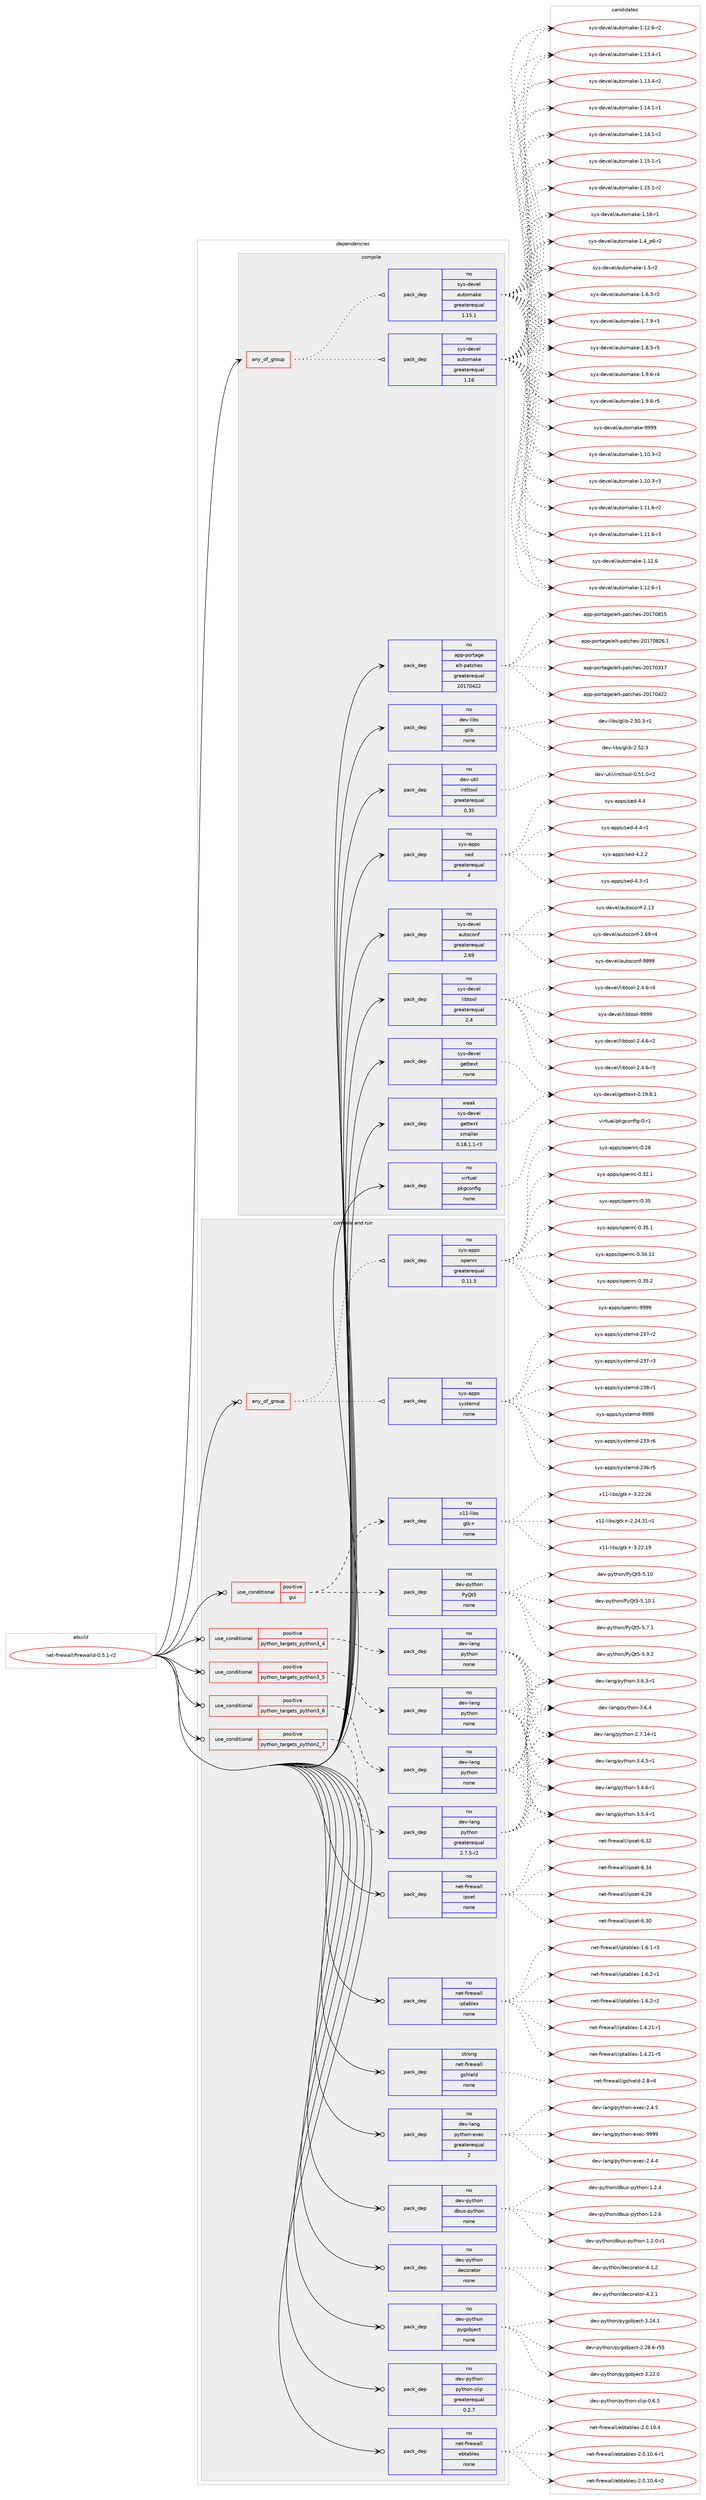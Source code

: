 digraph prolog {

# *************
# Graph options
# *************

newrank=true;
concentrate=true;
compound=true;
graph [rankdir=LR,fontname=Helvetica,fontsize=10,ranksep=1.5];#, ranksep=2.5, nodesep=0.2];
edge  [arrowhead=vee];
node  [fontname=Helvetica,fontsize=10];

# **********
# The ebuild
# **********

subgraph cluster_leftcol {
color=gray;
rank=same;
label=<<i>ebuild</i>>;
id [label="net-firewall/firewalld-0.5.1-r2", color=red, width=4, href="../net-firewall/firewalld-0.5.1-r2.svg"];
}

# ****************
# The dependencies
# ****************

subgraph cluster_midcol {
color=gray;
label=<<i>dependencies</i>>;
subgraph cluster_compile {
fillcolor="#eeeeee";
style=filled;
label=<<i>compile</i>>;
subgraph any7 {
dependency150 [label=<<TABLE BORDER="0" CELLBORDER="1" CELLSPACING="0" CELLPADDING="4"><TR><TD CELLPADDING="10">any_of_group</TD></TR></TABLE>>, shape=none, color=red];subgraph pack114 {
dependency151 [label=<<TABLE BORDER="0" CELLBORDER="1" CELLSPACING="0" CELLPADDING="4" WIDTH="220"><TR><TD ROWSPAN="6" CELLPADDING="30">pack_dep</TD></TR><TR><TD WIDTH="110">no</TD></TR><TR><TD>sys-devel</TD></TR><TR><TD>automake</TD></TR><TR><TD>greaterequal</TD></TR><TR><TD>1.16</TD></TR></TABLE>>, shape=none, color=blue];
}
dependency150:e -> dependency151:w [weight=20,style="dotted",arrowhead="oinv"];
subgraph pack115 {
dependency152 [label=<<TABLE BORDER="0" CELLBORDER="1" CELLSPACING="0" CELLPADDING="4" WIDTH="220"><TR><TD ROWSPAN="6" CELLPADDING="30">pack_dep</TD></TR><TR><TD WIDTH="110">no</TD></TR><TR><TD>sys-devel</TD></TR><TR><TD>automake</TD></TR><TR><TD>greaterequal</TD></TR><TR><TD>1.15.1</TD></TR></TABLE>>, shape=none, color=blue];
}
dependency150:e -> dependency152:w [weight=20,style="dotted",arrowhead="oinv"];
}
id:e -> dependency150:w [weight=20,style="solid",arrowhead="vee"];
subgraph pack116 {
dependency153 [label=<<TABLE BORDER="0" CELLBORDER="1" CELLSPACING="0" CELLPADDING="4" WIDTH="220"><TR><TD ROWSPAN="6" CELLPADDING="30">pack_dep</TD></TR><TR><TD WIDTH="110">no</TD></TR><TR><TD>app-portage</TD></TR><TR><TD>elt-patches</TD></TR><TR><TD>greaterequal</TD></TR><TR><TD>20170422</TD></TR></TABLE>>, shape=none, color=blue];
}
id:e -> dependency153:w [weight=20,style="solid",arrowhead="vee"];
subgraph pack117 {
dependency154 [label=<<TABLE BORDER="0" CELLBORDER="1" CELLSPACING="0" CELLPADDING="4" WIDTH="220"><TR><TD ROWSPAN="6" CELLPADDING="30">pack_dep</TD></TR><TR><TD WIDTH="110">no</TD></TR><TR><TD>dev-libs</TD></TR><TR><TD>glib</TD></TR><TR><TD>none</TD></TR><TR><TD></TD></TR></TABLE>>, shape=none, color=blue];
}
id:e -> dependency154:w [weight=20,style="solid",arrowhead="vee"];
subgraph pack118 {
dependency155 [label=<<TABLE BORDER="0" CELLBORDER="1" CELLSPACING="0" CELLPADDING="4" WIDTH="220"><TR><TD ROWSPAN="6" CELLPADDING="30">pack_dep</TD></TR><TR><TD WIDTH="110">no</TD></TR><TR><TD>dev-util</TD></TR><TR><TD>intltool</TD></TR><TR><TD>greaterequal</TD></TR><TR><TD>0.35</TD></TR></TABLE>>, shape=none, color=blue];
}
id:e -> dependency155:w [weight=20,style="solid",arrowhead="vee"];
subgraph pack119 {
dependency156 [label=<<TABLE BORDER="0" CELLBORDER="1" CELLSPACING="0" CELLPADDING="4" WIDTH="220"><TR><TD ROWSPAN="6" CELLPADDING="30">pack_dep</TD></TR><TR><TD WIDTH="110">no</TD></TR><TR><TD>sys-apps</TD></TR><TR><TD>sed</TD></TR><TR><TD>greaterequal</TD></TR><TR><TD>4</TD></TR></TABLE>>, shape=none, color=blue];
}
id:e -> dependency156:w [weight=20,style="solid",arrowhead="vee"];
subgraph pack120 {
dependency157 [label=<<TABLE BORDER="0" CELLBORDER="1" CELLSPACING="0" CELLPADDING="4" WIDTH="220"><TR><TD ROWSPAN="6" CELLPADDING="30">pack_dep</TD></TR><TR><TD WIDTH="110">no</TD></TR><TR><TD>sys-devel</TD></TR><TR><TD>autoconf</TD></TR><TR><TD>greaterequal</TD></TR><TR><TD>2.69</TD></TR></TABLE>>, shape=none, color=blue];
}
id:e -> dependency157:w [weight=20,style="solid",arrowhead="vee"];
subgraph pack121 {
dependency158 [label=<<TABLE BORDER="0" CELLBORDER="1" CELLSPACING="0" CELLPADDING="4" WIDTH="220"><TR><TD ROWSPAN="6" CELLPADDING="30">pack_dep</TD></TR><TR><TD WIDTH="110">no</TD></TR><TR><TD>sys-devel</TD></TR><TR><TD>gettext</TD></TR><TR><TD>none</TD></TR><TR><TD></TD></TR></TABLE>>, shape=none, color=blue];
}
id:e -> dependency158:w [weight=20,style="solid",arrowhead="vee"];
subgraph pack122 {
dependency159 [label=<<TABLE BORDER="0" CELLBORDER="1" CELLSPACING="0" CELLPADDING="4" WIDTH="220"><TR><TD ROWSPAN="6" CELLPADDING="30">pack_dep</TD></TR><TR><TD WIDTH="110">no</TD></TR><TR><TD>sys-devel</TD></TR><TR><TD>libtool</TD></TR><TR><TD>greaterequal</TD></TR><TR><TD>2.4</TD></TR></TABLE>>, shape=none, color=blue];
}
id:e -> dependency159:w [weight=20,style="solid",arrowhead="vee"];
subgraph pack123 {
dependency160 [label=<<TABLE BORDER="0" CELLBORDER="1" CELLSPACING="0" CELLPADDING="4" WIDTH="220"><TR><TD ROWSPAN="6" CELLPADDING="30">pack_dep</TD></TR><TR><TD WIDTH="110">no</TD></TR><TR><TD>virtual</TD></TR><TR><TD>pkgconfig</TD></TR><TR><TD>none</TD></TR><TR><TD></TD></TR></TABLE>>, shape=none, color=blue];
}
id:e -> dependency160:w [weight=20,style="solid",arrowhead="vee"];
subgraph pack124 {
dependency161 [label=<<TABLE BORDER="0" CELLBORDER="1" CELLSPACING="0" CELLPADDING="4" WIDTH="220"><TR><TD ROWSPAN="6" CELLPADDING="30">pack_dep</TD></TR><TR><TD WIDTH="110">weak</TD></TR><TR><TD>sys-devel</TD></TR><TR><TD>gettext</TD></TR><TR><TD>smaller</TD></TR><TR><TD>0.18.1.1-r3</TD></TR></TABLE>>, shape=none, color=blue];
}
id:e -> dependency161:w [weight=20,style="solid",arrowhead="vee"];
}
subgraph cluster_compileandrun {
fillcolor="#eeeeee";
style=filled;
label=<<i>compile and run</i>>;
subgraph any8 {
dependency162 [label=<<TABLE BORDER="0" CELLBORDER="1" CELLSPACING="0" CELLPADDING="4"><TR><TD CELLPADDING="10">any_of_group</TD></TR></TABLE>>, shape=none, color=red];subgraph pack125 {
dependency163 [label=<<TABLE BORDER="0" CELLBORDER="1" CELLSPACING="0" CELLPADDING="4" WIDTH="220"><TR><TD ROWSPAN="6" CELLPADDING="30">pack_dep</TD></TR><TR><TD WIDTH="110">no</TD></TR><TR><TD>sys-apps</TD></TR><TR><TD>openrc</TD></TR><TR><TD>greaterequal</TD></TR><TR><TD>0.11.5</TD></TR></TABLE>>, shape=none, color=blue];
}
dependency162:e -> dependency163:w [weight=20,style="dotted",arrowhead="oinv"];
subgraph pack126 {
dependency164 [label=<<TABLE BORDER="0" CELLBORDER="1" CELLSPACING="0" CELLPADDING="4" WIDTH="220"><TR><TD ROWSPAN="6" CELLPADDING="30">pack_dep</TD></TR><TR><TD WIDTH="110">no</TD></TR><TR><TD>sys-apps</TD></TR><TR><TD>systemd</TD></TR><TR><TD>none</TD></TR><TR><TD></TD></TR></TABLE>>, shape=none, color=blue];
}
dependency162:e -> dependency164:w [weight=20,style="dotted",arrowhead="oinv"];
}
id:e -> dependency162:w [weight=20,style="solid",arrowhead="odotvee"];
subgraph cond31 {
dependency165 [label=<<TABLE BORDER="0" CELLBORDER="1" CELLSPACING="0" CELLPADDING="4"><TR><TD ROWSPAN="3" CELLPADDING="10">use_conditional</TD></TR><TR><TD>positive</TD></TR><TR><TD>gui</TD></TR></TABLE>>, shape=none, color=red];
subgraph pack127 {
dependency166 [label=<<TABLE BORDER="0" CELLBORDER="1" CELLSPACING="0" CELLPADDING="4" WIDTH="220"><TR><TD ROWSPAN="6" CELLPADDING="30">pack_dep</TD></TR><TR><TD WIDTH="110">no</TD></TR><TR><TD>x11-libs</TD></TR><TR><TD>gtk+</TD></TR><TR><TD>none</TD></TR><TR><TD></TD></TR></TABLE>>, shape=none, color=blue];
}
dependency165:e -> dependency166:w [weight=20,style="dashed",arrowhead="vee"];
subgraph pack128 {
dependency167 [label=<<TABLE BORDER="0" CELLBORDER="1" CELLSPACING="0" CELLPADDING="4" WIDTH="220"><TR><TD ROWSPAN="6" CELLPADDING="30">pack_dep</TD></TR><TR><TD WIDTH="110">no</TD></TR><TR><TD>dev-python</TD></TR><TR><TD>PyQt5</TD></TR><TR><TD>none</TD></TR><TR><TD></TD></TR></TABLE>>, shape=none, color=blue];
}
dependency165:e -> dependency167:w [weight=20,style="dashed",arrowhead="vee"];
}
id:e -> dependency165:w [weight=20,style="solid",arrowhead="odotvee"];
subgraph cond32 {
dependency168 [label=<<TABLE BORDER="0" CELLBORDER="1" CELLSPACING="0" CELLPADDING="4"><TR><TD ROWSPAN="3" CELLPADDING="10">use_conditional</TD></TR><TR><TD>positive</TD></TR><TR><TD>python_targets_python2_7</TD></TR></TABLE>>, shape=none, color=red];
subgraph pack129 {
dependency169 [label=<<TABLE BORDER="0" CELLBORDER="1" CELLSPACING="0" CELLPADDING="4" WIDTH="220"><TR><TD ROWSPAN="6" CELLPADDING="30">pack_dep</TD></TR><TR><TD WIDTH="110">no</TD></TR><TR><TD>dev-lang</TD></TR><TR><TD>python</TD></TR><TR><TD>greaterequal</TD></TR><TR><TD>2.7.5-r2</TD></TR></TABLE>>, shape=none, color=blue];
}
dependency168:e -> dependency169:w [weight=20,style="dashed",arrowhead="vee"];
}
id:e -> dependency168:w [weight=20,style="solid",arrowhead="odotvee"];
subgraph cond33 {
dependency170 [label=<<TABLE BORDER="0" CELLBORDER="1" CELLSPACING="0" CELLPADDING="4"><TR><TD ROWSPAN="3" CELLPADDING="10">use_conditional</TD></TR><TR><TD>positive</TD></TR><TR><TD>python_targets_python3_4</TD></TR></TABLE>>, shape=none, color=red];
subgraph pack130 {
dependency171 [label=<<TABLE BORDER="0" CELLBORDER="1" CELLSPACING="0" CELLPADDING="4" WIDTH="220"><TR><TD ROWSPAN="6" CELLPADDING="30">pack_dep</TD></TR><TR><TD WIDTH="110">no</TD></TR><TR><TD>dev-lang</TD></TR><TR><TD>python</TD></TR><TR><TD>none</TD></TR><TR><TD></TD></TR></TABLE>>, shape=none, color=blue];
}
dependency170:e -> dependency171:w [weight=20,style="dashed",arrowhead="vee"];
}
id:e -> dependency170:w [weight=20,style="solid",arrowhead="odotvee"];
subgraph cond34 {
dependency172 [label=<<TABLE BORDER="0" CELLBORDER="1" CELLSPACING="0" CELLPADDING="4"><TR><TD ROWSPAN="3" CELLPADDING="10">use_conditional</TD></TR><TR><TD>positive</TD></TR><TR><TD>python_targets_python3_5</TD></TR></TABLE>>, shape=none, color=red];
subgraph pack131 {
dependency173 [label=<<TABLE BORDER="0" CELLBORDER="1" CELLSPACING="0" CELLPADDING="4" WIDTH="220"><TR><TD ROWSPAN="6" CELLPADDING="30">pack_dep</TD></TR><TR><TD WIDTH="110">no</TD></TR><TR><TD>dev-lang</TD></TR><TR><TD>python</TD></TR><TR><TD>none</TD></TR><TR><TD></TD></TR></TABLE>>, shape=none, color=blue];
}
dependency172:e -> dependency173:w [weight=20,style="dashed",arrowhead="vee"];
}
id:e -> dependency172:w [weight=20,style="solid",arrowhead="odotvee"];
subgraph cond35 {
dependency174 [label=<<TABLE BORDER="0" CELLBORDER="1" CELLSPACING="0" CELLPADDING="4"><TR><TD ROWSPAN="3" CELLPADDING="10">use_conditional</TD></TR><TR><TD>positive</TD></TR><TR><TD>python_targets_python3_6</TD></TR></TABLE>>, shape=none, color=red];
subgraph pack132 {
dependency175 [label=<<TABLE BORDER="0" CELLBORDER="1" CELLSPACING="0" CELLPADDING="4" WIDTH="220"><TR><TD ROWSPAN="6" CELLPADDING="30">pack_dep</TD></TR><TR><TD WIDTH="110">no</TD></TR><TR><TD>dev-lang</TD></TR><TR><TD>python</TD></TR><TR><TD>none</TD></TR><TR><TD></TD></TR></TABLE>>, shape=none, color=blue];
}
dependency174:e -> dependency175:w [weight=20,style="dashed",arrowhead="vee"];
}
id:e -> dependency174:w [weight=20,style="solid",arrowhead="odotvee"];
subgraph pack133 {
dependency176 [label=<<TABLE BORDER="0" CELLBORDER="1" CELLSPACING="0" CELLPADDING="4" WIDTH="220"><TR><TD ROWSPAN="6" CELLPADDING="30">pack_dep</TD></TR><TR><TD WIDTH="110">no</TD></TR><TR><TD>dev-lang</TD></TR><TR><TD>python-exec</TD></TR><TR><TD>greaterequal</TD></TR><TR><TD>2</TD></TR></TABLE>>, shape=none, color=blue];
}
id:e -> dependency176:w [weight=20,style="solid",arrowhead="odotvee"];
subgraph pack134 {
dependency177 [label=<<TABLE BORDER="0" CELLBORDER="1" CELLSPACING="0" CELLPADDING="4" WIDTH="220"><TR><TD ROWSPAN="6" CELLPADDING="30">pack_dep</TD></TR><TR><TD WIDTH="110">no</TD></TR><TR><TD>dev-python</TD></TR><TR><TD>dbus-python</TD></TR><TR><TD>none</TD></TR><TR><TD></TD></TR></TABLE>>, shape=none, color=blue];
}
id:e -> dependency177:w [weight=20,style="solid",arrowhead="odotvee"];
subgraph pack135 {
dependency178 [label=<<TABLE BORDER="0" CELLBORDER="1" CELLSPACING="0" CELLPADDING="4" WIDTH="220"><TR><TD ROWSPAN="6" CELLPADDING="30">pack_dep</TD></TR><TR><TD WIDTH="110">no</TD></TR><TR><TD>dev-python</TD></TR><TR><TD>decorator</TD></TR><TR><TD>none</TD></TR><TR><TD></TD></TR></TABLE>>, shape=none, color=blue];
}
id:e -> dependency178:w [weight=20,style="solid",arrowhead="odotvee"];
subgraph pack136 {
dependency179 [label=<<TABLE BORDER="0" CELLBORDER="1" CELLSPACING="0" CELLPADDING="4" WIDTH="220"><TR><TD ROWSPAN="6" CELLPADDING="30">pack_dep</TD></TR><TR><TD WIDTH="110">no</TD></TR><TR><TD>dev-python</TD></TR><TR><TD>pygobject</TD></TR><TR><TD>none</TD></TR><TR><TD></TD></TR></TABLE>>, shape=none, color=blue];
}
id:e -> dependency179:w [weight=20,style="solid",arrowhead="odotvee"];
subgraph pack137 {
dependency180 [label=<<TABLE BORDER="0" CELLBORDER="1" CELLSPACING="0" CELLPADDING="4" WIDTH="220"><TR><TD ROWSPAN="6" CELLPADDING="30">pack_dep</TD></TR><TR><TD WIDTH="110">no</TD></TR><TR><TD>dev-python</TD></TR><TR><TD>python-slip</TD></TR><TR><TD>greaterequal</TD></TR><TR><TD>0.2.7</TD></TR></TABLE>>, shape=none, color=blue];
}
id:e -> dependency180:w [weight=20,style="solid",arrowhead="odotvee"];
subgraph pack138 {
dependency181 [label=<<TABLE BORDER="0" CELLBORDER="1" CELLSPACING="0" CELLPADDING="4" WIDTH="220"><TR><TD ROWSPAN="6" CELLPADDING="30">pack_dep</TD></TR><TR><TD WIDTH="110">no</TD></TR><TR><TD>net-firewall</TD></TR><TR><TD>ebtables</TD></TR><TR><TD>none</TD></TR><TR><TD></TD></TR></TABLE>>, shape=none, color=blue];
}
id:e -> dependency181:w [weight=20,style="solid",arrowhead="odotvee"];
subgraph pack139 {
dependency182 [label=<<TABLE BORDER="0" CELLBORDER="1" CELLSPACING="0" CELLPADDING="4" WIDTH="220"><TR><TD ROWSPAN="6" CELLPADDING="30">pack_dep</TD></TR><TR><TD WIDTH="110">no</TD></TR><TR><TD>net-firewall</TD></TR><TR><TD>ipset</TD></TR><TR><TD>none</TD></TR><TR><TD></TD></TR></TABLE>>, shape=none, color=blue];
}
id:e -> dependency182:w [weight=20,style="solid",arrowhead="odotvee"];
subgraph pack140 {
dependency183 [label=<<TABLE BORDER="0" CELLBORDER="1" CELLSPACING="0" CELLPADDING="4" WIDTH="220"><TR><TD ROWSPAN="6" CELLPADDING="30">pack_dep</TD></TR><TR><TD WIDTH="110">no</TD></TR><TR><TD>net-firewall</TD></TR><TR><TD>iptables</TD></TR><TR><TD>none</TD></TR><TR><TD></TD></TR></TABLE>>, shape=none, color=blue];
}
id:e -> dependency183:w [weight=20,style="solid",arrowhead="odotvee"];
subgraph pack141 {
dependency184 [label=<<TABLE BORDER="0" CELLBORDER="1" CELLSPACING="0" CELLPADDING="4" WIDTH="220"><TR><TD ROWSPAN="6" CELLPADDING="30">pack_dep</TD></TR><TR><TD WIDTH="110">strong</TD></TR><TR><TD>net-firewall</TD></TR><TR><TD>gshield</TD></TR><TR><TD>none</TD></TR><TR><TD></TD></TR></TABLE>>, shape=none, color=blue];
}
id:e -> dependency184:w [weight=20,style="solid",arrowhead="odotvee"];
}
subgraph cluster_run {
fillcolor="#eeeeee";
style=filled;
label=<<i>run</i>>;
}
}

# **************
# The candidates
# **************

subgraph cluster_choices {
rank=same;
color=gray;
label=<<i>candidates</i>>;

subgraph choice114 {
color=black;
nodesep=1;
choice11512111545100101118101108479711711611110997107101454946494846514511450 [label="sys-devel/automake-1.10.3-r2", color=red, width=4,href="../sys-devel/automake-1.10.3-r2.svg"];
choice11512111545100101118101108479711711611110997107101454946494846514511451 [label="sys-devel/automake-1.10.3-r3", color=red, width=4,href="../sys-devel/automake-1.10.3-r3.svg"];
choice11512111545100101118101108479711711611110997107101454946494946544511450 [label="sys-devel/automake-1.11.6-r2", color=red, width=4,href="../sys-devel/automake-1.11.6-r2.svg"];
choice11512111545100101118101108479711711611110997107101454946494946544511451 [label="sys-devel/automake-1.11.6-r3", color=red, width=4,href="../sys-devel/automake-1.11.6-r3.svg"];
choice1151211154510010111810110847971171161111099710710145494649504654 [label="sys-devel/automake-1.12.6", color=red, width=4,href="../sys-devel/automake-1.12.6.svg"];
choice11512111545100101118101108479711711611110997107101454946495046544511449 [label="sys-devel/automake-1.12.6-r1", color=red, width=4,href="../sys-devel/automake-1.12.6-r1.svg"];
choice11512111545100101118101108479711711611110997107101454946495046544511450 [label="sys-devel/automake-1.12.6-r2", color=red, width=4,href="../sys-devel/automake-1.12.6-r2.svg"];
choice11512111545100101118101108479711711611110997107101454946495146524511449 [label="sys-devel/automake-1.13.4-r1", color=red, width=4,href="../sys-devel/automake-1.13.4-r1.svg"];
choice11512111545100101118101108479711711611110997107101454946495146524511450 [label="sys-devel/automake-1.13.4-r2", color=red, width=4,href="../sys-devel/automake-1.13.4-r2.svg"];
choice11512111545100101118101108479711711611110997107101454946495246494511449 [label="sys-devel/automake-1.14.1-r1", color=red, width=4,href="../sys-devel/automake-1.14.1-r1.svg"];
choice11512111545100101118101108479711711611110997107101454946495246494511450 [label="sys-devel/automake-1.14.1-r2", color=red, width=4,href="../sys-devel/automake-1.14.1-r2.svg"];
choice11512111545100101118101108479711711611110997107101454946495346494511449 [label="sys-devel/automake-1.15.1-r1", color=red, width=4,href="../sys-devel/automake-1.15.1-r1.svg"];
choice11512111545100101118101108479711711611110997107101454946495346494511450 [label="sys-devel/automake-1.15.1-r2", color=red, width=4,href="../sys-devel/automake-1.15.1-r2.svg"];
choice1151211154510010111810110847971171161111099710710145494649544511449 [label="sys-devel/automake-1.16-r1", color=red, width=4,href="../sys-devel/automake-1.16-r1.svg"];
choice115121115451001011181011084797117116111109971071014549465295112544511450 [label="sys-devel/automake-1.4_p6-r2", color=red, width=4,href="../sys-devel/automake-1.4_p6-r2.svg"];
choice11512111545100101118101108479711711611110997107101454946534511450 [label="sys-devel/automake-1.5-r2", color=red, width=4,href="../sys-devel/automake-1.5-r2.svg"];
choice115121115451001011181011084797117116111109971071014549465446514511450 [label="sys-devel/automake-1.6.3-r2", color=red, width=4,href="../sys-devel/automake-1.6.3-r2.svg"];
choice115121115451001011181011084797117116111109971071014549465546574511451 [label="sys-devel/automake-1.7.9-r3", color=red, width=4,href="../sys-devel/automake-1.7.9-r3.svg"];
choice115121115451001011181011084797117116111109971071014549465646534511453 [label="sys-devel/automake-1.8.5-r5", color=red, width=4,href="../sys-devel/automake-1.8.5-r5.svg"];
choice115121115451001011181011084797117116111109971071014549465746544511452 [label="sys-devel/automake-1.9.6-r4", color=red, width=4,href="../sys-devel/automake-1.9.6-r4.svg"];
choice115121115451001011181011084797117116111109971071014549465746544511453 [label="sys-devel/automake-1.9.6-r5", color=red, width=4,href="../sys-devel/automake-1.9.6-r5.svg"];
choice115121115451001011181011084797117116111109971071014557575757 [label="sys-devel/automake-9999", color=red, width=4,href="../sys-devel/automake-9999.svg"];
dependency151:e -> choice11512111545100101118101108479711711611110997107101454946494846514511450:w [style=dotted,weight="100"];
dependency151:e -> choice11512111545100101118101108479711711611110997107101454946494846514511451:w [style=dotted,weight="100"];
dependency151:e -> choice11512111545100101118101108479711711611110997107101454946494946544511450:w [style=dotted,weight="100"];
dependency151:e -> choice11512111545100101118101108479711711611110997107101454946494946544511451:w [style=dotted,weight="100"];
dependency151:e -> choice1151211154510010111810110847971171161111099710710145494649504654:w [style=dotted,weight="100"];
dependency151:e -> choice11512111545100101118101108479711711611110997107101454946495046544511449:w [style=dotted,weight="100"];
dependency151:e -> choice11512111545100101118101108479711711611110997107101454946495046544511450:w [style=dotted,weight="100"];
dependency151:e -> choice11512111545100101118101108479711711611110997107101454946495146524511449:w [style=dotted,weight="100"];
dependency151:e -> choice11512111545100101118101108479711711611110997107101454946495146524511450:w [style=dotted,weight="100"];
dependency151:e -> choice11512111545100101118101108479711711611110997107101454946495246494511449:w [style=dotted,weight="100"];
dependency151:e -> choice11512111545100101118101108479711711611110997107101454946495246494511450:w [style=dotted,weight="100"];
dependency151:e -> choice11512111545100101118101108479711711611110997107101454946495346494511449:w [style=dotted,weight="100"];
dependency151:e -> choice11512111545100101118101108479711711611110997107101454946495346494511450:w [style=dotted,weight="100"];
dependency151:e -> choice1151211154510010111810110847971171161111099710710145494649544511449:w [style=dotted,weight="100"];
dependency151:e -> choice115121115451001011181011084797117116111109971071014549465295112544511450:w [style=dotted,weight="100"];
dependency151:e -> choice11512111545100101118101108479711711611110997107101454946534511450:w [style=dotted,weight="100"];
dependency151:e -> choice115121115451001011181011084797117116111109971071014549465446514511450:w [style=dotted,weight="100"];
dependency151:e -> choice115121115451001011181011084797117116111109971071014549465546574511451:w [style=dotted,weight="100"];
dependency151:e -> choice115121115451001011181011084797117116111109971071014549465646534511453:w [style=dotted,weight="100"];
dependency151:e -> choice115121115451001011181011084797117116111109971071014549465746544511452:w [style=dotted,weight="100"];
dependency151:e -> choice115121115451001011181011084797117116111109971071014549465746544511453:w [style=dotted,weight="100"];
dependency151:e -> choice115121115451001011181011084797117116111109971071014557575757:w [style=dotted,weight="100"];
}
subgraph choice115 {
color=black;
nodesep=1;
choice11512111545100101118101108479711711611110997107101454946494846514511450 [label="sys-devel/automake-1.10.3-r2", color=red, width=4,href="../sys-devel/automake-1.10.3-r2.svg"];
choice11512111545100101118101108479711711611110997107101454946494846514511451 [label="sys-devel/automake-1.10.3-r3", color=red, width=4,href="../sys-devel/automake-1.10.3-r3.svg"];
choice11512111545100101118101108479711711611110997107101454946494946544511450 [label="sys-devel/automake-1.11.6-r2", color=red, width=4,href="../sys-devel/automake-1.11.6-r2.svg"];
choice11512111545100101118101108479711711611110997107101454946494946544511451 [label="sys-devel/automake-1.11.6-r3", color=red, width=4,href="../sys-devel/automake-1.11.6-r3.svg"];
choice1151211154510010111810110847971171161111099710710145494649504654 [label="sys-devel/automake-1.12.6", color=red, width=4,href="../sys-devel/automake-1.12.6.svg"];
choice11512111545100101118101108479711711611110997107101454946495046544511449 [label="sys-devel/automake-1.12.6-r1", color=red, width=4,href="../sys-devel/automake-1.12.6-r1.svg"];
choice11512111545100101118101108479711711611110997107101454946495046544511450 [label="sys-devel/automake-1.12.6-r2", color=red, width=4,href="../sys-devel/automake-1.12.6-r2.svg"];
choice11512111545100101118101108479711711611110997107101454946495146524511449 [label="sys-devel/automake-1.13.4-r1", color=red, width=4,href="../sys-devel/automake-1.13.4-r1.svg"];
choice11512111545100101118101108479711711611110997107101454946495146524511450 [label="sys-devel/automake-1.13.4-r2", color=red, width=4,href="../sys-devel/automake-1.13.4-r2.svg"];
choice11512111545100101118101108479711711611110997107101454946495246494511449 [label="sys-devel/automake-1.14.1-r1", color=red, width=4,href="../sys-devel/automake-1.14.1-r1.svg"];
choice11512111545100101118101108479711711611110997107101454946495246494511450 [label="sys-devel/automake-1.14.1-r2", color=red, width=4,href="../sys-devel/automake-1.14.1-r2.svg"];
choice11512111545100101118101108479711711611110997107101454946495346494511449 [label="sys-devel/automake-1.15.1-r1", color=red, width=4,href="../sys-devel/automake-1.15.1-r1.svg"];
choice11512111545100101118101108479711711611110997107101454946495346494511450 [label="sys-devel/automake-1.15.1-r2", color=red, width=4,href="../sys-devel/automake-1.15.1-r2.svg"];
choice1151211154510010111810110847971171161111099710710145494649544511449 [label="sys-devel/automake-1.16-r1", color=red, width=4,href="../sys-devel/automake-1.16-r1.svg"];
choice115121115451001011181011084797117116111109971071014549465295112544511450 [label="sys-devel/automake-1.4_p6-r2", color=red, width=4,href="../sys-devel/automake-1.4_p6-r2.svg"];
choice11512111545100101118101108479711711611110997107101454946534511450 [label="sys-devel/automake-1.5-r2", color=red, width=4,href="../sys-devel/automake-1.5-r2.svg"];
choice115121115451001011181011084797117116111109971071014549465446514511450 [label="sys-devel/automake-1.6.3-r2", color=red, width=4,href="../sys-devel/automake-1.6.3-r2.svg"];
choice115121115451001011181011084797117116111109971071014549465546574511451 [label="sys-devel/automake-1.7.9-r3", color=red, width=4,href="../sys-devel/automake-1.7.9-r3.svg"];
choice115121115451001011181011084797117116111109971071014549465646534511453 [label="sys-devel/automake-1.8.5-r5", color=red, width=4,href="../sys-devel/automake-1.8.5-r5.svg"];
choice115121115451001011181011084797117116111109971071014549465746544511452 [label="sys-devel/automake-1.9.6-r4", color=red, width=4,href="../sys-devel/automake-1.9.6-r4.svg"];
choice115121115451001011181011084797117116111109971071014549465746544511453 [label="sys-devel/automake-1.9.6-r5", color=red, width=4,href="../sys-devel/automake-1.9.6-r5.svg"];
choice115121115451001011181011084797117116111109971071014557575757 [label="sys-devel/automake-9999", color=red, width=4,href="../sys-devel/automake-9999.svg"];
dependency152:e -> choice11512111545100101118101108479711711611110997107101454946494846514511450:w [style=dotted,weight="100"];
dependency152:e -> choice11512111545100101118101108479711711611110997107101454946494846514511451:w [style=dotted,weight="100"];
dependency152:e -> choice11512111545100101118101108479711711611110997107101454946494946544511450:w [style=dotted,weight="100"];
dependency152:e -> choice11512111545100101118101108479711711611110997107101454946494946544511451:w [style=dotted,weight="100"];
dependency152:e -> choice1151211154510010111810110847971171161111099710710145494649504654:w [style=dotted,weight="100"];
dependency152:e -> choice11512111545100101118101108479711711611110997107101454946495046544511449:w [style=dotted,weight="100"];
dependency152:e -> choice11512111545100101118101108479711711611110997107101454946495046544511450:w [style=dotted,weight="100"];
dependency152:e -> choice11512111545100101118101108479711711611110997107101454946495146524511449:w [style=dotted,weight="100"];
dependency152:e -> choice11512111545100101118101108479711711611110997107101454946495146524511450:w [style=dotted,weight="100"];
dependency152:e -> choice11512111545100101118101108479711711611110997107101454946495246494511449:w [style=dotted,weight="100"];
dependency152:e -> choice11512111545100101118101108479711711611110997107101454946495246494511450:w [style=dotted,weight="100"];
dependency152:e -> choice11512111545100101118101108479711711611110997107101454946495346494511449:w [style=dotted,weight="100"];
dependency152:e -> choice11512111545100101118101108479711711611110997107101454946495346494511450:w [style=dotted,weight="100"];
dependency152:e -> choice1151211154510010111810110847971171161111099710710145494649544511449:w [style=dotted,weight="100"];
dependency152:e -> choice115121115451001011181011084797117116111109971071014549465295112544511450:w [style=dotted,weight="100"];
dependency152:e -> choice11512111545100101118101108479711711611110997107101454946534511450:w [style=dotted,weight="100"];
dependency152:e -> choice115121115451001011181011084797117116111109971071014549465446514511450:w [style=dotted,weight="100"];
dependency152:e -> choice115121115451001011181011084797117116111109971071014549465546574511451:w [style=dotted,weight="100"];
dependency152:e -> choice115121115451001011181011084797117116111109971071014549465646534511453:w [style=dotted,weight="100"];
dependency152:e -> choice115121115451001011181011084797117116111109971071014549465746544511452:w [style=dotted,weight="100"];
dependency152:e -> choice115121115451001011181011084797117116111109971071014549465746544511453:w [style=dotted,weight="100"];
dependency152:e -> choice115121115451001011181011084797117116111109971071014557575757:w [style=dotted,weight="100"];
}
subgraph choice116 {
color=black;
nodesep=1;
choice97112112451121111141169710310147101108116451129711699104101115455048495548514955 [label="app-portage/elt-patches-20170317", color=red, width=4,href="../app-portage/elt-patches-20170317.svg"];
choice97112112451121111141169710310147101108116451129711699104101115455048495548525050 [label="app-portage/elt-patches-20170422", color=red, width=4,href="../app-portage/elt-patches-20170422.svg"];
choice97112112451121111141169710310147101108116451129711699104101115455048495548564953 [label="app-portage/elt-patches-20170815", color=red, width=4,href="../app-portage/elt-patches-20170815.svg"];
choice971121124511211111411697103101471011081164511297116991041011154550484955485650544649 [label="app-portage/elt-patches-20170826.1", color=red, width=4,href="../app-portage/elt-patches-20170826.1.svg"];
dependency153:e -> choice97112112451121111141169710310147101108116451129711699104101115455048495548514955:w [style=dotted,weight="100"];
dependency153:e -> choice97112112451121111141169710310147101108116451129711699104101115455048495548525050:w [style=dotted,weight="100"];
dependency153:e -> choice97112112451121111141169710310147101108116451129711699104101115455048495548564953:w [style=dotted,weight="100"];
dependency153:e -> choice971121124511211111411697103101471011081164511297116991041011154550484955485650544649:w [style=dotted,weight="100"];
}
subgraph choice117 {
color=black;
nodesep=1;
choice10010111845108105981154710310810598455046534846514511449 [label="dev-libs/glib-2.50.3-r1", color=red, width=4,href="../dev-libs/glib-2.50.3-r1.svg"];
choice1001011184510810598115471031081059845504653504651 [label="dev-libs/glib-2.52.3", color=red, width=4,href="../dev-libs/glib-2.52.3.svg"];
dependency154:e -> choice10010111845108105981154710310810598455046534846514511449:w [style=dotted,weight="100"];
dependency154:e -> choice1001011184510810598115471031081059845504653504651:w [style=dotted,weight="100"];
}
subgraph choice118 {
color=black;
nodesep=1;
choice1001011184511711610510847105110116108116111111108454846534946484511450 [label="dev-util/intltool-0.51.0-r2", color=red, width=4,href="../dev-util/intltool-0.51.0-r2.svg"];
dependency155:e -> choice1001011184511711610510847105110116108116111111108454846534946484511450:w [style=dotted,weight="100"];
}
subgraph choice119 {
color=black;
nodesep=1;
choice115121115459711211211547115101100455246504650 [label="sys-apps/sed-4.2.2", color=red, width=4,href="../sys-apps/sed-4.2.2.svg"];
choice115121115459711211211547115101100455246514511449 [label="sys-apps/sed-4.3-r1", color=red, width=4,href="../sys-apps/sed-4.3-r1.svg"];
choice11512111545971121121154711510110045524652 [label="sys-apps/sed-4.4", color=red, width=4,href="../sys-apps/sed-4.4.svg"];
choice115121115459711211211547115101100455246524511449 [label="sys-apps/sed-4.4-r1", color=red, width=4,href="../sys-apps/sed-4.4-r1.svg"];
dependency156:e -> choice115121115459711211211547115101100455246504650:w [style=dotted,weight="100"];
dependency156:e -> choice115121115459711211211547115101100455246514511449:w [style=dotted,weight="100"];
dependency156:e -> choice11512111545971121121154711510110045524652:w [style=dotted,weight="100"];
dependency156:e -> choice115121115459711211211547115101100455246524511449:w [style=dotted,weight="100"];
}
subgraph choice120 {
color=black;
nodesep=1;
choice115121115451001011181011084797117116111991111101024550464951 [label="sys-devel/autoconf-2.13", color=red, width=4,href="../sys-devel/autoconf-2.13.svg"];
choice1151211154510010111810110847971171161119911111010245504654574511452 [label="sys-devel/autoconf-2.69-r4", color=red, width=4,href="../sys-devel/autoconf-2.69-r4.svg"];
choice115121115451001011181011084797117116111991111101024557575757 [label="sys-devel/autoconf-9999", color=red, width=4,href="../sys-devel/autoconf-9999.svg"];
dependency157:e -> choice115121115451001011181011084797117116111991111101024550464951:w [style=dotted,weight="100"];
dependency157:e -> choice1151211154510010111810110847971171161119911111010245504654574511452:w [style=dotted,weight="100"];
dependency157:e -> choice115121115451001011181011084797117116111991111101024557575757:w [style=dotted,weight="100"];
}
subgraph choice121 {
color=black;
nodesep=1;
choice1151211154510010111810110847103101116116101120116454846495746564649 [label="sys-devel/gettext-0.19.8.1", color=red, width=4,href="../sys-devel/gettext-0.19.8.1.svg"];
dependency158:e -> choice1151211154510010111810110847103101116116101120116454846495746564649:w [style=dotted,weight="100"];
}
subgraph choice122 {
color=black;
nodesep=1;
choice1151211154510010111810110847108105981161111111084550465246544511450 [label="sys-devel/libtool-2.4.6-r2", color=red, width=4,href="../sys-devel/libtool-2.4.6-r2.svg"];
choice1151211154510010111810110847108105981161111111084550465246544511451 [label="sys-devel/libtool-2.4.6-r3", color=red, width=4,href="../sys-devel/libtool-2.4.6-r3.svg"];
choice1151211154510010111810110847108105981161111111084550465246544511452 [label="sys-devel/libtool-2.4.6-r4", color=red, width=4,href="../sys-devel/libtool-2.4.6-r4.svg"];
choice1151211154510010111810110847108105981161111111084557575757 [label="sys-devel/libtool-9999", color=red, width=4,href="../sys-devel/libtool-9999.svg"];
dependency159:e -> choice1151211154510010111810110847108105981161111111084550465246544511450:w [style=dotted,weight="100"];
dependency159:e -> choice1151211154510010111810110847108105981161111111084550465246544511451:w [style=dotted,weight="100"];
dependency159:e -> choice1151211154510010111810110847108105981161111111084550465246544511452:w [style=dotted,weight="100"];
dependency159:e -> choice1151211154510010111810110847108105981161111111084557575757:w [style=dotted,weight="100"];
}
subgraph choice123 {
color=black;
nodesep=1;
choice11810511411611797108471121071039911111010210510345484511449 [label="virtual/pkgconfig-0-r1", color=red, width=4,href="../virtual/pkgconfig-0-r1.svg"];
dependency160:e -> choice11810511411611797108471121071039911111010210510345484511449:w [style=dotted,weight="100"];
}
subgraph choice124 {
color=black;
nodesep=1;
choice1151211154510010111810110847103101116116101120116454846495746564649 [label="sys-devel/gettext-0.19.8.1", color=red, width=4,href="../sys-devel/gettext-0.19.8.1.svg"];
dependency161:e -> choice1151211154510010111810110847103101116116101120116454846495746564649:w [style=dotted,weight="100"];
}
subgraph choice125 {
color=black;
nodesep=1;
choice115121115459711211211547111112101110114994548465056 [label="sys-apps/openrc-0.28", color=red, width=4,href="../sys-apps/openrc-0.28.svg"];
choice1151211154597112112115471111121011101149945484651504649 [label="sys-apps/openrc-0.32.1", color=red, width=4,href="../sys-apps/openrc-0.32.1.svg"];
choice115121115459711211211547111112101110114994548465153 [label="sys-apps/openrc-0.35", color=red, width=4,href="../sys-apps/openrc-0.35.svg"];
choice1151211154597112112115471111121011101149945484651534649 [label="sys-apps/openrc-0.35.1", color=red, width=4,href="../sys-apps/openrc-0.35.1.svg"];
choice115121115459711211211547111112101110114994548465152464949 [label="sys-apps/openrc-0.34.11", color=red, width=4,href="../sys-apps/openrc-0.34.11.svg"];
choice1151211154597112112115471111121011101149945484651534650 [label="sys-apps/openrc-0.35.2", color=red, width=4,href="../sys-apps/openrc-0.35.2.svg"];
choice115121115459711211211547111112101110114994557575757 [label="sys-apps/openrc-9999", color=red, width=4,href="../sys-apps/openrc-9999.svg"];
dependency163:e -> choice115121115459711211211547111112101110114994548465056:w [style=dotted,weight="100"];
dependency163:e -> choice1151211154597112112115471111121011101149945484651504649:w [style=dotted,weight="100"];
dependency163:e -> choice115121115459711211211547111112101110114994548465153:w [style=dotted,weight="100"];
dependency163:e -> choice1151211154597112112115471111121011101149945484651534649:w [style=dotted,weight="100"];
dependency163:e -> choice115121115459711211211547111112101110114994548465152464949:w [style=dotted,weight="100"];
dependency163:e -> choice1151211154597112112115471111121011101149945484651534650:w [style=dotted,weight="100"];
dependency163:e -> choice115121115459711211211547111112101110114994557575757:w [style=dotted,weight="100"];
}
subgraph choice126 {
color=black;
nodesep=1;
choice115121115459711211211547115121115116101109100455051514511454 [label="sys-apps/systemd-233-r6", color=red, width=4,href="../sys-apps/systemd-233-r6.svg"];
choice115121115459711211211547115121115116101109100455051544511453 [label="sys-apps/systemd-236-r5", color=red, width=4,href="../sys-apps/systemd-236-r5.svg"];
choice115121115459711211211547115121115116101109100455051554511450 [label="sys-apps/systemd-237-r2", color=red, width=4,href="../sys-apps/systemd-237-r2.svg"];
choice115121115459711211211547115121115116101109100455051554511451 [label="sys-apps/systemd-237-r3", color=red, width=4,href="../sys-apps/systemd-237-r3.svg"];
choice115121115459711211211547115121115116101109100455051564511449 [label="sys-apps/systemd-238-r1", color=red, width=4,href="../sys-apps/systemd-238-r1.svg"];
choice1151211154597112112115471151211151161011091004557575757 [label="sys-apps/systemd-9999", color=red, width=4,href="../sys-apps/systemd-9999.svg"];
dependency164:e -> choice115121115459711211211547115121115116101109100455051514511454:w [style=dotted,weight="100"];
dependency164:e -> choice115121115459711211211547115121115116101109100455051544511453:w [style=dotted,weight="100"];
dependency164:e -> choice115121115459711211211547115121115116101109100455051554511450:w [style=dotted,weight="100"];
dependency164:e -> choice115121115459711211211547115121115116101109100455051554511451:w [style=dotted,weight="100"];
dependency164:e -> choice115121115459711211211547115121115116101109100455051564511449:w [style=dotted,weight="100"];
dependency164:e -> choice1151211154597112112115471151211151161011091004557575757:w [style=dotted,weight="100"];
}
subgraph choice127 {
color=black;
nodesep=1;
choice12049494510810598115471031161074345504650524651494511449 [label="x11-libs/gtk+-2.24.31-r1", color=red, width=4,href="../x11-libs/gtk+-2.24.31-r1.svg"];
choice1204949451081059811547103116107434551465050464957 [label="x11-libs/gtk+-3.22.19", color=red, width=4,href="../x11-libs/gtk+-3.22.19.svg"];
choice1204949451081059811547103116107434551465050465054 [label="x11-libs/gtk+-3.22.26", color=red, width=4,href="../x11-libs/gtk+-3.22.26.svg"];
dependency166:e -> choice12049494510810598115471031161074345504650524651494511449:w [style=dotted,weight="100"];
dependency166:e -> choice1204949451081059811547103116107434551465050464957:w [style=dotted,weight="100"];
dependency166:e -> choice1204949451081059811547103116107434551465050465054:w [style=dotted,weight="100"];
}
subgraph choice128 {
color=black;
nodesep=1;
choice10010111845112121116104111110478012181116534553464948 [label="dev-python/PyQt5-5.10", color=red, width=4,href="../dev-python/PyQt5-5.10.svg"];
choice100101118451121211161041111104780121811165345534649484649 [label="dev-python/PyQt5-5.10.1", color=red, width=4,href="../dev-python/PyQt5-5.10.1.svg"];
choice1001011184511212111610411111047801218111653455346554649 [label="dev-python/PyQt5-5.7.1", color=red, width=4,href="../dev-python/PyQt5-5.7.1.svg"];
choice1001011184511212111610411111047801218111653455346574650 [label="dev-python/PyQt5-5.9.2", color=red, width=4,href="../dev-python/PyQt5-5.9.2.svg"];
dependency167:e -> choice10010111845112121116104111110478012181116534553464948:w [style=dotted,weight="100"];
dependency167:e -> choice100101118451121211161041111104780121811165345534649484649:w [style=dotted,weight="100"];
dependency167:e -> choice1001011184511212111610411111047801218111653455346554649:w [style=dotted,weight="100"];
dependency167:e -> choice1001011184511212111610411111047801218111653455346574650:w [style=dotted,weight="100"];
}
subgraph choice129 {
color=black;
nodesep=1;
choice100101118451089711010347112121116104111110455046554649524511449 [label="dev-lang/python-2.7.14-r1", color=red, width=4,href="../dev-lang/python-2.7.14-r1.svg"];
choice1001011184510897110103471121211161041111104551465246534511449 [label="dev-lang/python-3.4.5-r1", color=red, width=4,href="../dev-lang/python-3.4.5-r1.svg"];
choice1001011184510897110103471121211161041111104551465246544511449 [label="dev-lang/python-3.4.6-r1", color=red, width=4,href="../dev-lang/python-3.4.6-r1.svg"];
choice1001011184510897110103471121211161041111104551465346524511449 [label="dev-lang/python-3.5.4-r1", color=red, width=4,href="../dev-lang/python-3.5.4-r1.svg"];
choice1001011184510897110103471121211161041111104551465446514511449 [label="dev-lang/python-3.6.3-r1", color=red, width=4,href="../dev-lang/python-3.6.3-r1.svg"];
choice100101118451089711010347112121116104111110455146544652 [label="dev-lang/python-3.6.4", color=red, width=4,href="../dev-lang/python-3.6.4.svg"];
dependency169:e -> choice100101118451089711010347112121116104111110455046554649524511449:w [style=dotted,weight="100"];
dependency169:e -> choice1001011184510897110103471121211161041111104551465246534511449:w [style=dotted,weight="100"];
dependency169:e -> choice1001011184510897110103471121211161041111104551465246544511449:w [style=dotted,weight="100"];
dependency169:e -> choice1001011184510897110103471121211161041111104551465346524511449:w [style=dotted,weight="100"];
dependency169:e -> choice1001011184510897110103471121211161041111104551465446514511449:w [style=dotted,weight="100"];
dependency169:e -> choice100101118451089711010347112121116104111110455146544652:w [style=dotted,weight="100"];
}
subgraph choice130 {
color=black;
nodesep=1;
choice100101118451089711010347112121116104111110455046554649524511449 [label="dev-lang/python-2.7.14-r1", color=red, width=4,href="../dev-lang/python-2.7.14-r1.svg"];
choice1001011184510897110103471121211161041111104551465246534511449 [label="dev-lang/python-3.4.5-r1", color=red, width=4,href="../dev-lang/python-3.4.5-r1.svg"];
choice1001011184510897110103471121211161041111104551465246544511449 [label="dev-lang/python-3.4.6-r1", color=red, width=4,href="../dev-lang/python-3.4.6-r1.svg"];
choice1001011184510897110103471121211161041111104551465346524511449 [label="dev-lang/python-3.5.4-r1", color=red, width=4,href="../dev-lang/python-3.5.4-r1.svg"];
choice1001011184510897110103471121211161041111104551465446514511449 [label="dev-lang/python-3.6.3-r1", color=red, width=4,href="../dev-lang/python-3.6.3-r1.svg"];
choice100101118451089711010347112121116104111110455146544652 [label="dev-lang/python-3.6.4", color=red, width=4,href="../dev-lang/python-3.6.4.svg"];
dependency171:e -> choice100101118451089711010347112121116104111110455046554649524511449:w [style=dotted,weight="100"];
dependency171:e -> choice1001011184510897110103471121211161041111104551465246534511449:w [style=dotted,weight="100"];
dependency171:e -> choice1001011184510897110103471121211161041111104551465246544511449:w [style=dotted,weight="100"];
dependency171:e -> choice1001011184510897110103471121211161041111104551465346524511449:w [style=dotted,weight="100"];
dependency171:e -> choice1001011184510897110103471121211161041111104551465446514511449:w [style=dotted,weight="100"];
dependency171:e -> choice100101118451089711010347112121116104111110455146544652:w [style=dotted,weight="100"];
}
subgraph choice131 {
color=black;
nodesep=1;
choice100101118451089711010347112121116104111110455046554649524511449 [label="dev-lang/python-2.7.14-r1", color=red, width=4,href="../dev-lang/python-2.7.14-r1.svg"];
choice1001011184510897110103471121211161041111104551465246534511449 [label="dev-lang/python-3.4.5-r1", color=red, width=4,href="../dev-lang/python-3.4.5-r1.svg"];
choice1001011184510897110103471121211161041111104551465246544511449 [label="dev-lang/python-3.4.6-r1", color=red, width=4,href="../dev-lang/python-3.4.6-r1.svg"];
choice1001011184510897110103471121211161041111104551465346524511449 [label="dev-lang/python-3.5.4-r1", color=red, width=4,href="../dev-lang/python-3.5.4-r1.svg"];
choice1001011184510897110103471121211161041111104551465446514511449 [label="dev-lang/python-3.6.3-r1", color=red, width=4,href="../dev-lang/python-3.6.3-r1.svg"];
choice100101118451089711010347112121116104111110455146544652 [label="dev-lang/python-3.6.4", color=red, width=4,href="../dev-lang/python-3.6.4.svg"];
dependency173:e -> choice100101118451089711010347112121116104111110455046554649524511449:w [style=dotted,weight="100"];
dependency173:e -> choice1001011184510897110103471121211161041111104551465246534511449:w [style=dotted,weight="100"];
dependency173:e -> choice1001011184510897110103471121211161041111104551465246544511449:w [style=dotted,weight="100"];
dependency173:e -> choice1001011184510897110103471121211161041111104551465346524511449:w [style=dotted,weight="100"];
dependency173:e -> choice1001011184510897110103471121211161041111104551465446514511449:w [style=dotted,weight="100"];
dependency173:e -> choice100101118451089711010347112121116104111110455146544652:w [style=dotted,weight="100"];
}
subgraph choice132 {
color=black;
nodesep=1;
choice100101118451089711010347112121116104111110455046554649524511449 [label="dev-lang/python-2.7.14-r1", color=red, width=4,href="../dev-lang/python-2.7.14-r1.svg"];
choice1001011184510897110103471121211161041111104551465246534511449 [label="dev-lang/python-3.4.5-r1", color=red, width=4,href="../dev-lang/python-3.4.5-r1.svg"];
choice1001011184510897110103471121211161041111104551465246544511449 [label="dev-lang/python-3.4.6-r1", color=red, width=4,href="../dev-lang/python-3.4.6-r1.svg"];
choice1001011184510897110103471121211161041111104551465346524511449 [label="dev-lang/python-3.5.4-r1", color=red, width=4,href="../dev-lang/python-3.5.4-r1.svg"];
choice1001011184510897110103471121211161041111104551465446514511449 [label="dev-lang/python-3.6.3-r1", color=red, width=4,href="../dev-lang/python-3.6.3-r1.svg"];
choice100101118451089711010347112121116104111110455146544652 [label="dev-lang/python-3.6.4", color=red, width=4,href="../dev-lang/python-3.6.4.svg"];
dependency175:e -> choice100101118451089711010347112121116104111110455046554649524511449:w [style=dotted,weight="100"];
dependency175:e -> choice1001011184510897110103471121211161041111104551465246534511449:w [style=dotted,weight="100"];
dependency175:e -> choice1001011184510897110103471121211161041111104551465246544511449:w [style=dotted,weight="100"];
dependency175:e -> choice1001011184510897110103471121211161041111104551465346524511449:w [style=dotted,weight="100"];
dependency175:e -> choice1001011184510897110103471121211161041111104551465446514511449:w [style=dotted,weight="100"];
dependency175:e -> choice100101118451089711010347112121116104111110455146544652:w [style=dotted,weight="100"];
}
subgraph choice133 {
color=black;
nodesep=1;
choice1001011184510897110103471121211161041111104510112010199455046524652 [label="dev-lang/python-exec-2.4.4", color=red, width=4,href="../dev-lang/python-exec-2.4.4.svg"];
choice1001011184510897110103471121211161041111104510112010199455046524653 [label="dev-lang/python-exec-2.4.5", color=red, width=4,href="../dev-lang/python-exec-2.4.5.svg"];
choice10010111845108971101034711212111610411111045101120101994557575757 [label="dev-lang/python-exec-9999", color=red, width=4,href="../dev-lang/python-exec-9999.svg"];
dependency176:e -> choice1001011184510897110103471121211161041111104510112010199455046524652:w [style=dotted,weight="100"];
dependency176:e -> choice1001011184510897110103471121211161041111104510112010199455046524653:w [style=dotted,weight="100"];
dependency176:e -> choice10010111845108971101034711212111610411111045101120101994557575757:w [style=dotted,weight="100"];
}
subgraph choice134 {
color=black;
nodesep=1;
choice100101118451121211161041111104710098117115451121211161041111104549465046484511449 [label="dev-python/dbus-python-1.2.0-r1", color=red, width=4,href="../dev-python/dbus-python-1.2.0-r1.svg"];
choice10010111845112121116104111110471009811711545112121116104111110454946504652 [label="dev-python/dbus-python-1.2.4", color=red, width=4,href="../dev-python/dbus-python-1.2.4.svg"];
choice10010111845112121116104111110471009811711545112121116104111110454946504654 [label="dev-python/dbus-python-1.2.6", color=red, width=4,href="../dev-python/dbus-python-1.2.6.svg"];
dependency177:e -> choice100101118451121211161041111104710098117115451121211161041111104549465046484511449:w [style=dotted,weight="100"];
dependency177:e -> choice10010111845112121116104111110471009811711545112121116104111110454946504652:w [style=dotted,weight="100"];
dependency177:e -> choice10010111845112121116104111110471009811711545112121116104111110454946504654:w [style=dotted,weight="100"];
}
subgraph choice135 {
color=black;
nodesep=1;
choice10010111845112121116104111110471001019911111497116111114455246494650 [label="dev-python/decorator-4.1.2", color=red, width=4,href="../dev-python/decorator-4.1.2.svg"];
choice10010111845112121116104111110471001019911111497116111114455246504649 [label="dev-python/decorator-4.2.1", color=red, width=4,href="../dev-python/decorator-4.2.1.svg"];
dependency178:e -> choice10010111845112121116104111110471001019911111497116111114455246494650:w [style=dotted,weight="100"];
dependency178:e -> choice10010111845112121116104111110471001019911111497116111114455246504649:w [style=dotted,weight="100"];
}
subgraph choice136 {
color=black;
nodesep=1;
choice1001011184511212111610411111047112121103111981061019911645504650564654451145353 [label="dev-python/pygobject-2.28.6-r55", color=red, width=4,href="../dev-python/pygobject-2.28.6-r55.svg"];
choice1001011184511212111610411111047112121103111981061019911645514650504648 [label="dev-python/pygobject-3.22.0", color=red, width=4,href="../dev-python/pygobject-3.22.0.svg"];
choice1001011184511212111610411111047112121103111981061019911645514650524649 [label="dev-python/pygobject-3.24.1", color=red, width=4,href="../dev-python/pygobject-3.24.1.svg"];
dependency179:e -> choice1001011184511212111610411111047112121103111981061019911645504650564654451145353:w [style=dotted,weight="100"];
dependency179:e -> choice1001011184511212111610411111047112121103111981061019911645514650504648:w [style=dotted,weight="100"];
dependency179:e -> choice1001011184511212111610411111047112121103111981061019911645514650524649:w [style=dotted,weight="100"];
}
subgraph choice137 {
color=black;
nodesep=1;
choice100101118451121211161041111104711212111610411111045115108105112454846544653 [label="dev-python/python-slip-0.6.5", color=red, width=4,href="../dev-python/python-slip-0.6.5.svg"];
dependency180:e -> choice100101118451121211161041111104711212111610411111045115108105112454846544653:w [style=dotted,weight="100"];
}
subgraph choice138 {
color=black;
nodesep=1;
choice110101116451021051141011199710810847101981169798108101115455046484649484652 [label="net-firewall/ebtables-2.0.10.4", color=red, width=4,href="../net-firewall/ebtables-2.0.10.4.svg"];
choice1101011164510210511410111997108108471019811697981081011154550464846494846524511449 [label="net-firewall/ebtables-2.0.10.4-r1", color=red, width=4,href="../net-firewall/ebtables-2.0.10.4-r1.svg"];
choice1101011164510210511410111997108108471019811697981081011154550464846494846524511450 [label="net-firewall/ebtables-2.0.10.4-r2", color=red, width=4,href="../net-firewall/ebtables-2.0.10.4-r2.svg"];
dependency181:e -> choice110101116451021051141011199710810847101981169798108101115455046484649484652:w [style=dotted,weight="100"];
dependency181:e -> choice1101011164510210511410111997108108471019811697981081011154550464846494846524511449:w [style=dotted,weight="100"];
dependency181:e -> choice1101011164510210511410111997108108471019811697981081011154550464846494846524511450:w [style=dotted,weight="100"];
}
subgraph choice139 {
color=black;
nodesep=1;
choice1101011164510210511410111997108108471051121151011164554465057 [label="net-firewall/ipset-6.29", color=red, width=4,href="../net-firewall/ipset-6.29.svg"];
choice1101011164510210511410111997108108471051121151011164554465148 [label="net-firewall/ipset-6.30", color=red, width=4,href="../net-firewall/ipset-6.30.svg"];
choice1101011164510210511410111997108108471051121151011164554465150 [label="net-firewall/ipset-6.32", color=red, width=4,href="../net-firewall/ipset-6.32.svg"];
choice1101011164510210511410111997108108471051121151011164554465152 [label="net-firewall/ipset-6.34", color=red, width=4,href="../net-firewall/ipset-6.34.svg"];
dependency182:e -> choice1101011164510210511410111997108108471051121151011164554465057:w [style=dotted,weight="100"];
dependency182:e -> choice1101011164510210511410111997108108471051121151011164554465148:w [style=dotted,weight="100"];
dependency182:e -> choice1101011164510210511410111997108108471051121151011164554465150:w [style=dotted,weight="100"];
dependency182:e -> choice1101011164510210511410111997108108471051121151011164554465152:w [style=dotted,weight="100"];
}
subgraph choice140 {
color=black;
nodesep=1;
choice1101011164510210511410111997108108471051121169798108101115454946524650494511449 [label="net-firewall/iptables-1.4.21-r1", color=red, width=4,href="../net-firewall/iptables-1.4.21-r1.svg"];
choice1101011164510210511410111997108108471051121169798108101115454946524650494511453 [label="net-firewall/iptables-1.4.21-r5", color=red, width=4,href="../net-firewall/iptables-1.4.21-r5.svg"];
choice11010111645102105114101119971081084710511211697981081011154549465446494511451 [label="net-firewall/iptables-1.6.1-r3", color=red, width=4,href="../net-firewall/iptables-1.6.1-r3.svg"];
choice11010111645102105114101119971081084710511211697981081011154549465446504511449 [label="net-firewall/iptables-1.6.2-r1", color=red, width=4,href="../net-firewall/iptables-1.6.2-r1.svg"];
choice11010111645102105114101119971081084710511211697981081011154549465446504511450 [label="net-firewall/iptables-1.6.2-r2", color=red, width=4,href="../net-firewall/iptables-1.6.2-r2.svg"];
dependency183:e -> choice1101011164510210511410111997108108471051121169798108101115454946524650494511449:w [style=dotted,weight="100"];
dependency183:e -> choice1101011164510210511410111997108108471051121169798108101115454946524650494511453:w [style=dotted,weight="100"];
dependency183:e -> choice11010111645102105114101119971081084710511211697981081011154549465446494511451:w [style=dotted,weight="100"];
dependency183:e -> choice11010111645102105114101119971081084710511211697981081011154549465446504511449:w [style=dotted,weight="100"];
dependency183:e -> choice11010111645102105114101119971081084710511211697981081011154549465446504511450:w [style=dotted,weight="100"];
}
subgraph choice141 {
color=black;
nodesep=1;
choice110101116451021051141011199710810847103115104105101108100455046564511452 [label="net-firewall/gshield-2.8-r4", color=red, width=4,href="../net-firewall/gshield-2.8-r4.svg"];
dependency184:e -> choice110101116451021051141011199710810847103115104105101108100455046564511452:w [style=dotted,weight="100"];
}
}

}
